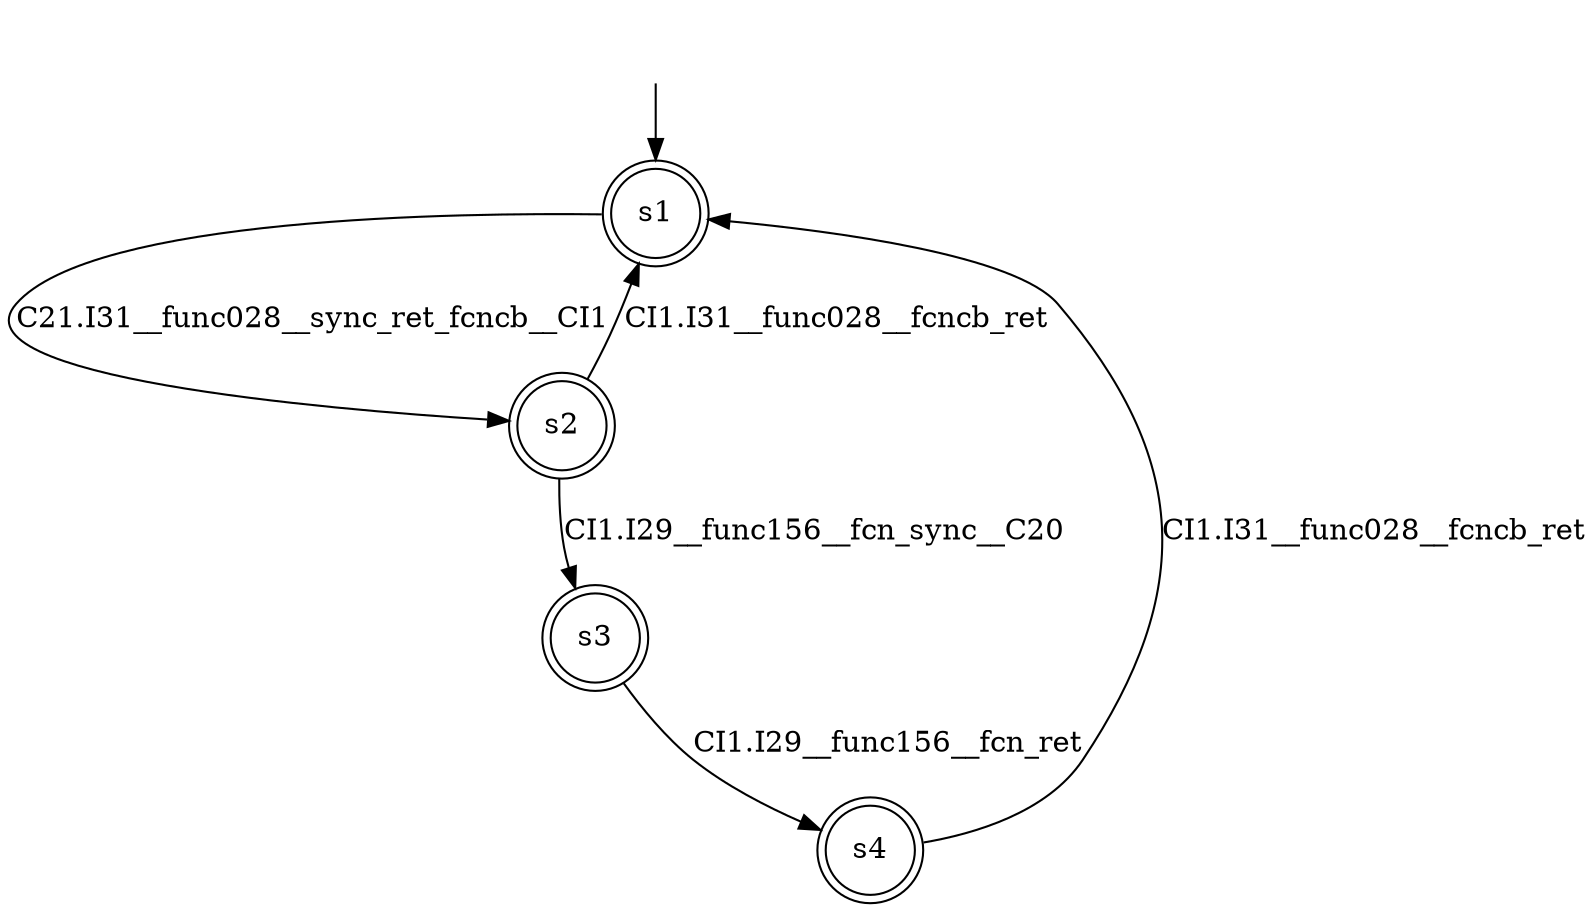 digraph automaton {
	1 [label=<s1> shape="doublecircle"];
	2 [label=<s2> shape="doublecircle"];
	3 [label=<s3> shape="doublecircle"];
	4 [label=<s4> shape="doublecircle"];
	__init1 [label=<> shape="none"];
	__init1 -> 1;
	1 -> 2 [label=<C21.I31__func028__sync_ret_fcncb__CI1> id="1-0-2"];
	2 -> 3 [label=<CI1.I29__func156__fcn_sync__C20> id="2-0-3"];
	2 -> 1 [label=<CI1.I31__func028__fcncb_ret> id="2-1-1"];
	3 -> 4 [label=<CI1.I29__func156__fcn_ret> id="3-0-4"];
	4 -> 1 [label=<CI1.I31__func028__fcncb_ret> id="4-0-1"];
}

